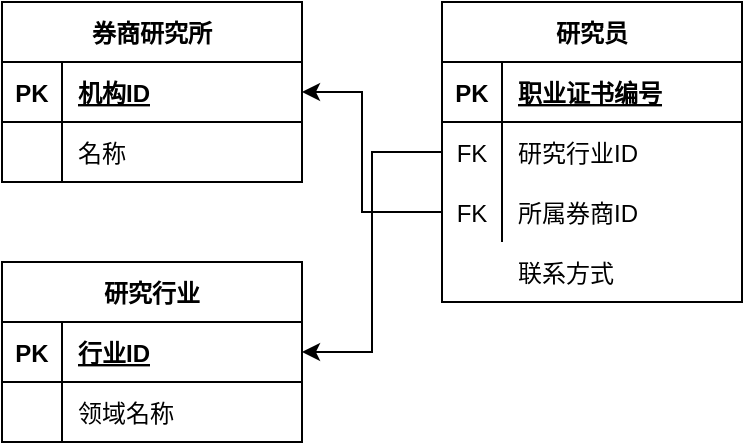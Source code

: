 <mxfile version="14.4.9" type="github">
  <diagram id="uSX-9S-eXGz2k6nIvwEQ" name="第 1 页">
    <mxGraphModel dx="691" dy="429" grid="1" gridSize="10" guides="1" tooltips="1" connect="1" arrows="1" fold="1" page="1" pageScale="1" pageWidth="850" pageHeight="1100" math="0" shadow="0">
      <root>
        <mxCell id="0" />
        <mxCell id="1" parent="0" />
        <mxCell id="vnZ6nE50Qv4-x-l0_GSR-1" value="券商研究所" style="shape=table;startSize=30;container=1;collapsible=1;childLayout=tableLayout;fixedRows=1;rowLines=0;fontStyle=1;align=center;resizeLast=1;" vertex="1" parent="1">
          <mxGeometry x="130" y="530" width="150" height="90" as="geometry" />
        </mxCell>
        <mxCell id="vnZ6nE50Qv4-x-l0_GSR-2" value="" style="shape=partialRectangle;collapsible=0;dropTarget=0;pointerEvents=0;fillColor=none;top=0;left=0;bottom=1;right=0;points=[[0,0.5],[1,0.5]];portConstraint=eastwest;" vertex="1" parent="vnZ6nE50Qv4-x-l0_GSR-1">
          <mxGeometry y="30" width="150" height="30" as="geometry" />
        </mxCell>
        <mxCell id="vnZ6nE50Qv4-x-l0_GSR-3" value="PK" style="shape=partialRectangle;connectable=0;fillColor=none;top=0;left=0;bottom=0;right=0;fontStyle=1;overflow=hidden;" vertex="1" parent="vnZ6nE50Qv4-x-l0_GSR-2">
          <mxGeometry width="30" height="30" as="geometry" />
        </mxCell>
        <mxCell id="vnZ6nE50Qv4-x-l0_GSR-4" value="机构ID" style="shape=partialRectangle;connectable=0;fillColor=none;top=0;left=0;bottom=0;right=0;align=left;spacingLeft=6;fontStyle=5;overflow=hidden;" vertex="1" parent="vnZ6nE50Qv4-x-l0_GSR-2">
          <mxGeometry x="30" width="120" height="30" as="geometry" />
        </mxCell>
        <mxCell id="vnZ6nE50Qv4-x-l0_GSR-5" value="" style="shape=partialRectangle;collapsible=0;dropTarget=0;pointerEvents=0;fillColor=none;top=0;left=0;bottom=0;right=0;points=[[0,0.5],[1,0.5]];portConstraint=eastwest;" vertex="1" parent="vnZ6nE50Qv4-x-l0_GSR-1">
          <mxGeometry y="60" width="150" height="30" as="geometry" />
        </mxCell>
        <mxCell id="vnZ6nE50Qv4-x-l0_GSR-6" value="" style="shape=partialRectangle;connectable=0;fillColor=none;top=0;left=0;bottom=0;right=0;editable=1;overflow=hidden;" vertex="1" parent="vnZ6nE50Qv4-x-l0_GSR-5">
          <mxGeometry width="30" height="30" as="geometry" />
        </mxCell>
        <mxCell id="vnZ6nE50Qv4-x-l0_GSR-7" value="名称" style="shape=partialRectangle;connectable=0;fillColor=none;top=0;left=0;bottom=0;right=0;align=left;spacingLeft=6;overflow=hidden;" vertex="1" parent="vnZ6nE50Qv4-x-l0_GSR-5">
          <mxGeometry x="30" width="120" height="30" as="geometry" />
        </mxCell>
        <mxCell id="vnZ6nE50Qv4-x-l0_GSR-58" style="edgeStyle=orthogonalEdgeStyle;rounded=0;orthogonalLoop=1;jettySize=auto;html=1;exitX=0;exitY=0.5;exitDx=0;exitDy=0;" edge="1" parent="1" source="vnZ6nE50Qv4-x-l0_GSR-55" target="vnZ6nE50Qv4-x-l0_GSR-2">
          <mxGeometry relative="1" as="geometry">
            <Array as="points">
              <mxPoint x="310" y="635" />
              <mxPoint x="310" y="575" />
            </Array>
          </mxGeometry>
        </mxCell>
        <mxCell id="vnZ6nE50Qv4-x-l0_GSR-59" value="研究行业" style="shape=table;startSize=30;container=1;collapsible=1;childLayout=tableLayout;fixedRows=1;rowLines=0;fontStyle=1;align=center;resizeLast=1;" vertex="1" parent="1">
          <mxGeometry x="130" y="660" width="150" height="90" as="geometry" />
        </mxCell>
        <mxCell id="vnZ6nE50Qv4-x-l0_GSR-60" value="" style="shape=partialRectangle;collapsible=0;dropTarget=0;pointerEvents=0;fillColor=none;top=0;left=0;bottom=1;right=0;points=[[0,0.5],[1,0.5]];portConstraint=eastwest;" vertex="1" parent="vnZ6nE50Qv4-x-l0_GSR-59">
          <mxGeometry y="30" width="150" height="30" as="geometry" />
        </mxCell>
        <mxCell id="vnZ6nE50Qv4-x-l0_GSR-61" value="PK" style="shape=partialRectangle;connectable=0;fillColor=none;top=0;left=0;bottom=0;right=0;fontStyle=1;overflow=hidden;" vertex="1" parent="vnZ6nE50Qv4-x-l0_GSR-60">
          <mxGeometry width="30" height="30" as="geometry" />
        </mxCell>
        <mxCell id="vnZ6nE50Qv4-x-l0_GSR-62" value="行业ID" style="shape=partialRectangle;connectable=0;fillColor=none;top=0;left=0;bottom=0;right=0;align=left;spacingLeft=6;fontStyle=5;overflow=hidden;" vertex="1" parent="vnZ6nE50Qv4-x-l0_GSR-60">
          <mxGeometry x="30" width="120" height="30" as="geometry" />
        </mxCell>
        <mxCell id="vnZ6nE50Qv4-x-l0_GSR-63" value="" style="shape=partialRectangle;collapsible=0;dropTarget=0;pointerEvents=0;fillColor=none;top=0;left=0;bottom=0;right=0;points=[[0,0.5],[1,0.5]];portConstraint=eastwest;" vertex="1" parent="vnZ6nE50Qv4-x-l0_GSR-59">
          <mxGeometry y="60" width="150" height="30" as="geometry" />
        </mxCell>
        <mxCell id="vnZ6nE50Qv4-x-l0_GSR-64" value="" style="shape=partialRectangle;connectable=0;fillColor=none;top=0;left=0;bottom=0;right=0;editable=1;overflow=hidden;" vertex="1" parent="vnZ6nE50Qv4-x-l0_GSR-63">
          <mxGeometry width="30" height="30" as="geometry" />
        </mxCell>
        <mxCell id="vnZ6nE50Qv4-x-l0_GSR-65" value="领域名称" style="shape=partialRectangle;connectable=0;fillColor=none;top=0;left=0;bottom=0;right=0;align=left;spacingLeft=6;overflow=hidden;" vertex="1" parent="vnZ6nE50Qv4-x-l0_GSR-63">
          <mxGeometry x="30" width="120" height="30" as="geometry" />
        </mxCell>
        <mxCell id="vnZ6nE50Qv4-x-l0_GSR-75" value="" style="group" vertex="1" connectable="0" parent="1">
          <mxGeometry x="350" y="530" width="150" height="150" as="geometry" />
        </mxCell>
        <mxCell id="vnZ6nE50Qv4-x-l0_GSR-45" value="研究员" style="shape=table;startSize=30;container=1;collapsible=1;childLayout=tableLayout;fixedRows=1;rowLines=0;fontStyle=1;align=center;resizeLast=1;" vertex="1" parent="vnZ6nE50Qv4-x-l0_GSR-75">
          <mxGeometry width="150" height="150" as="geometry" />
        </mxCell>
        <mxCell id="vnZ6nE50Qv4-x-l0_GSR-46" value="" style="shape=partialRectangle;collapsible=0;dropTarget=0;pointerEvents=0;fillColor=none;top=0;left=0;bottom=1;right=0;points=[[0,0.5],[1,0.5]];portConstraint=eastwest;" vertex="1" parent="vnZ6nE50Qv4-x-l0_GSR-45">
          <mxGeometry y="30" width="150" height="30" as="geometry" />
        </mxCell>
        <mxCell id="vnZ6nE50Qv4-x-l0_GSR-47" value="PK" style="shape=partialRectangle;connectable=0;fillColor=none;top=0;left=0;bottom=0;right=0;fontStyle=1;overflow=hidden;" vertex="1" parent="vnZ6nE50Qv4-x-l0_GSR-46">
          <mxGeometry width="30" height="30" as="geometry" />
        </mxCell>
        <mxCell id="vnZ6nE50Qv4-x-l0_GSR-48" value="职业证书编号" style="shape=partialRectangle;connectable=0;fillColor=none;top=0;left=0;bottom=0;right=0;align=left;spacingLeft=6;fontStyle=5;overflow=hidden;" vertex="1" parent="vnZ6nE50Qv4-x-l0_GSR-46">
          <mxGeometry x="30" width="120" height="30" as="geometry" />
        </mxCell>
        <mxCell id="vnZ6nE50Qv4-x-l0_GSR-49" value="" style="shape=partialRectangle;collapsible=0;dropTarget=0;pointerEvents=0;fillColor=none;top=0;left=0;bottom=0;right=0;points=[[0,0.5],[1,0.5]];portConstraint=eastwest;" vertex="1" parent="vnZ6nE50Qv4-x-l0_GSR-45">
          <mxGeometry y="60" width="150" height="30" as="geometry" />
        </mxCell>
        <mxCell id="vnZ6nE50Qv4-x-l0_GSR-50" value="FK" style="shape=partialRectangle;connectable=0;fillColor=none;top=0;left=0;bottom=0;right=0;editable=1;overflow=hidden;" vertex="1" parent="vnZ6nE50Qv4-x-l0_GSR-49">
          <mxGeometry width="30" height="30" as="geometry" />
        </mxCell>
        <mxCell id="vnZ6nE50Qv4-x-l0_GSR-51" value="研究行业ID" style="shape=partialRectangle;connectable=0;fillColor=none;top=0;left=0;bottom=0;right=0;align=left;spacingLeft=6;overflow=hidden;" vertex="1" parent="vnZ6nE50Qv4-x-l0_GSR-49">
          <mxGeometry x="30" width="120" height="30" as="geometry" />
        </mxCell>
        <mxCell id="vnZ6nE50Qv4-x-l0_GSR-55" value="" style="shape=partialRectangle;collapsible=0;dropTarget=0;pointerEvents=0;fillColor=none;top=0;left=0;bottom=0;right=0;points=[[0,0.5],[1,0.5]];portConstraint=eastwest;" vertex="1" parent="vnZ6nE50Qv4-x-l0_GSR-45">
          <mxGeometry y="90" width="150" height="30" as="geometry" />
        </mxCell>
        <mxCell id="vnZ6nE50Qv4-x-l0_GSR-56" value="FK" style="shape=partialRectangle;connectable=0;fillColor=none;top=0;left=0;bottom=0;right=0;editable=1;overflow=hidden;" vertex="1" parent="vnZ6nE50Qv4-x-l0_GSR-55">
          <mxGeometry width="30" height="30" as="geometry" />
        </mxCell>
        <mxCell id="vnZ6nE50Qv4-x-l0_GSR-57" value="所属券商ID" style="shape=partialRectangle;connectable=0;fillColor=none;top=0;left=0;bottom=0;right=0;align=left;spacingLeft=6;overflow=hidden;" vertex="1" parent="vnZ6nE50Qv4-x-l0_GSR-55">
          <mxGeometry x="30" width="120" height="30" as="geometry" />
        </mxCell>
        <mxCell id="vnZ6nE50Qv4-x-l0_GSR-73" value="" style="shape=partialRectangle;connectable=0;fillColor=none;top=0;left=0;bottom=0;right=0;editable=1;overflow=hidden;" vertex="1" parent="vnZ6nE50Qv4-x-l0_GSR-75">
          <mxGeometry y="120" width="30" height="30" as="geometry" />
        </mxCell>
        <mxCell id="vnZ6nE50Qv4-x-l0_GSR-74" value="联系方式" style="shape=partialRectangle;connectable=0;fillColor=none;top=0;left=0;bottom=0;right=0;align=left;spacingLeft=6;overflow=hidden;" vertex="1" parent="vnZ6nE50Qv4-x-l0_GSR-75">
          <mxGeometry x="30" y="120" width="120" height="30" as="geometry" />
        </mxCell>
        <mxCell id="vnZ6nE50Qv4-x-l0_GSR-77" style="edgeStyle=orthogonalEdgeStyle;rounded=0;orthogonalLoop=1;jettySize=auto;html=1;exitX=0;exitY=0.5;exitDx=0;exitDy=0;entryX=1;entryY=0.5;entryDx=0;entryDy=0;" edge="1" parent="1" source="vnZ6nE50Qv4-x-l0_GSR-49" target="vnZ6nE50Qv4-x-l0_GSR-60">
          <mxGeometry relative="1" as="geometry" />
        </mxCell>
      </root>
    </mxGraphModel>
  </diagram>
</mxfile>
